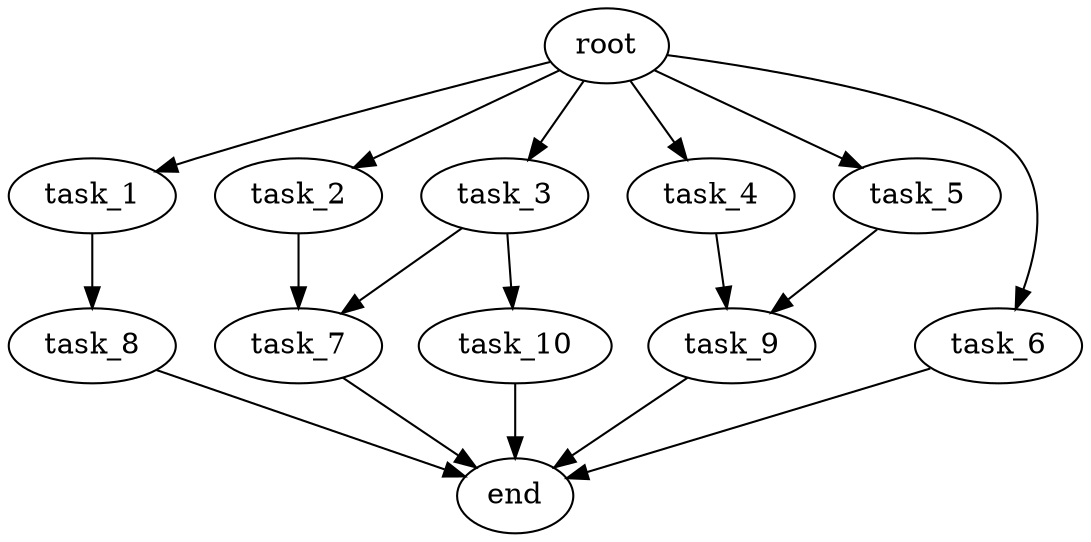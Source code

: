 digraph G {
  root [size="0.000000e+00"];
  task_1 [size="5.323866e+10"];
  task_2 [size="7.087689e+10"];
  task_3 [size="2.998606e+10"];
  task_4 [size="8.157673e+10"];
  task_5 [size="3.684210e+10"];
  task_6 [size="6.738390e+10"];
  task_7 [size="9.799000e+10"];
  task_8 [size="5.837438e+10"];
  task_9 [size="7.967751e+10"];
  task_10 [size="7.253517e+10"];
  end [size="0.000000e+00"];

  root -> task_1 [size="1.000000e-12"];
  root -> task_2 [size="1.000000e-12"];
  root -> task_3 [size="1.000000e-12"];
  root -> task_4 [size="1.000000e-12"];
  root -> task_5 [size="1.000000e-12"];
  root -> task_6 [size="1.000000e-12"];
  task_1 -> task_8 [size="5.837438e+08"];
  task_2 -> task_7 [size="4.899500e+08"];
  task_3 -> task_7 [size="4.899500e+08"];
  task_3 -> task_10 [size="7.253517e+08"];
  task_4 -> task_9 [size="3.983876e+08"];
  task_5 -> task_9 [size="3.983876e+08"];
  task_6 -> end [size="1.000000e-12"];
  task_7 -> end [size="1.000000e-12"];
  task_8 -> end [size="1.000000e-12"];
  task_9 -> end [size="1.000000e-12"];
  task_10 -> end [size="1.000000e-12"];
}
